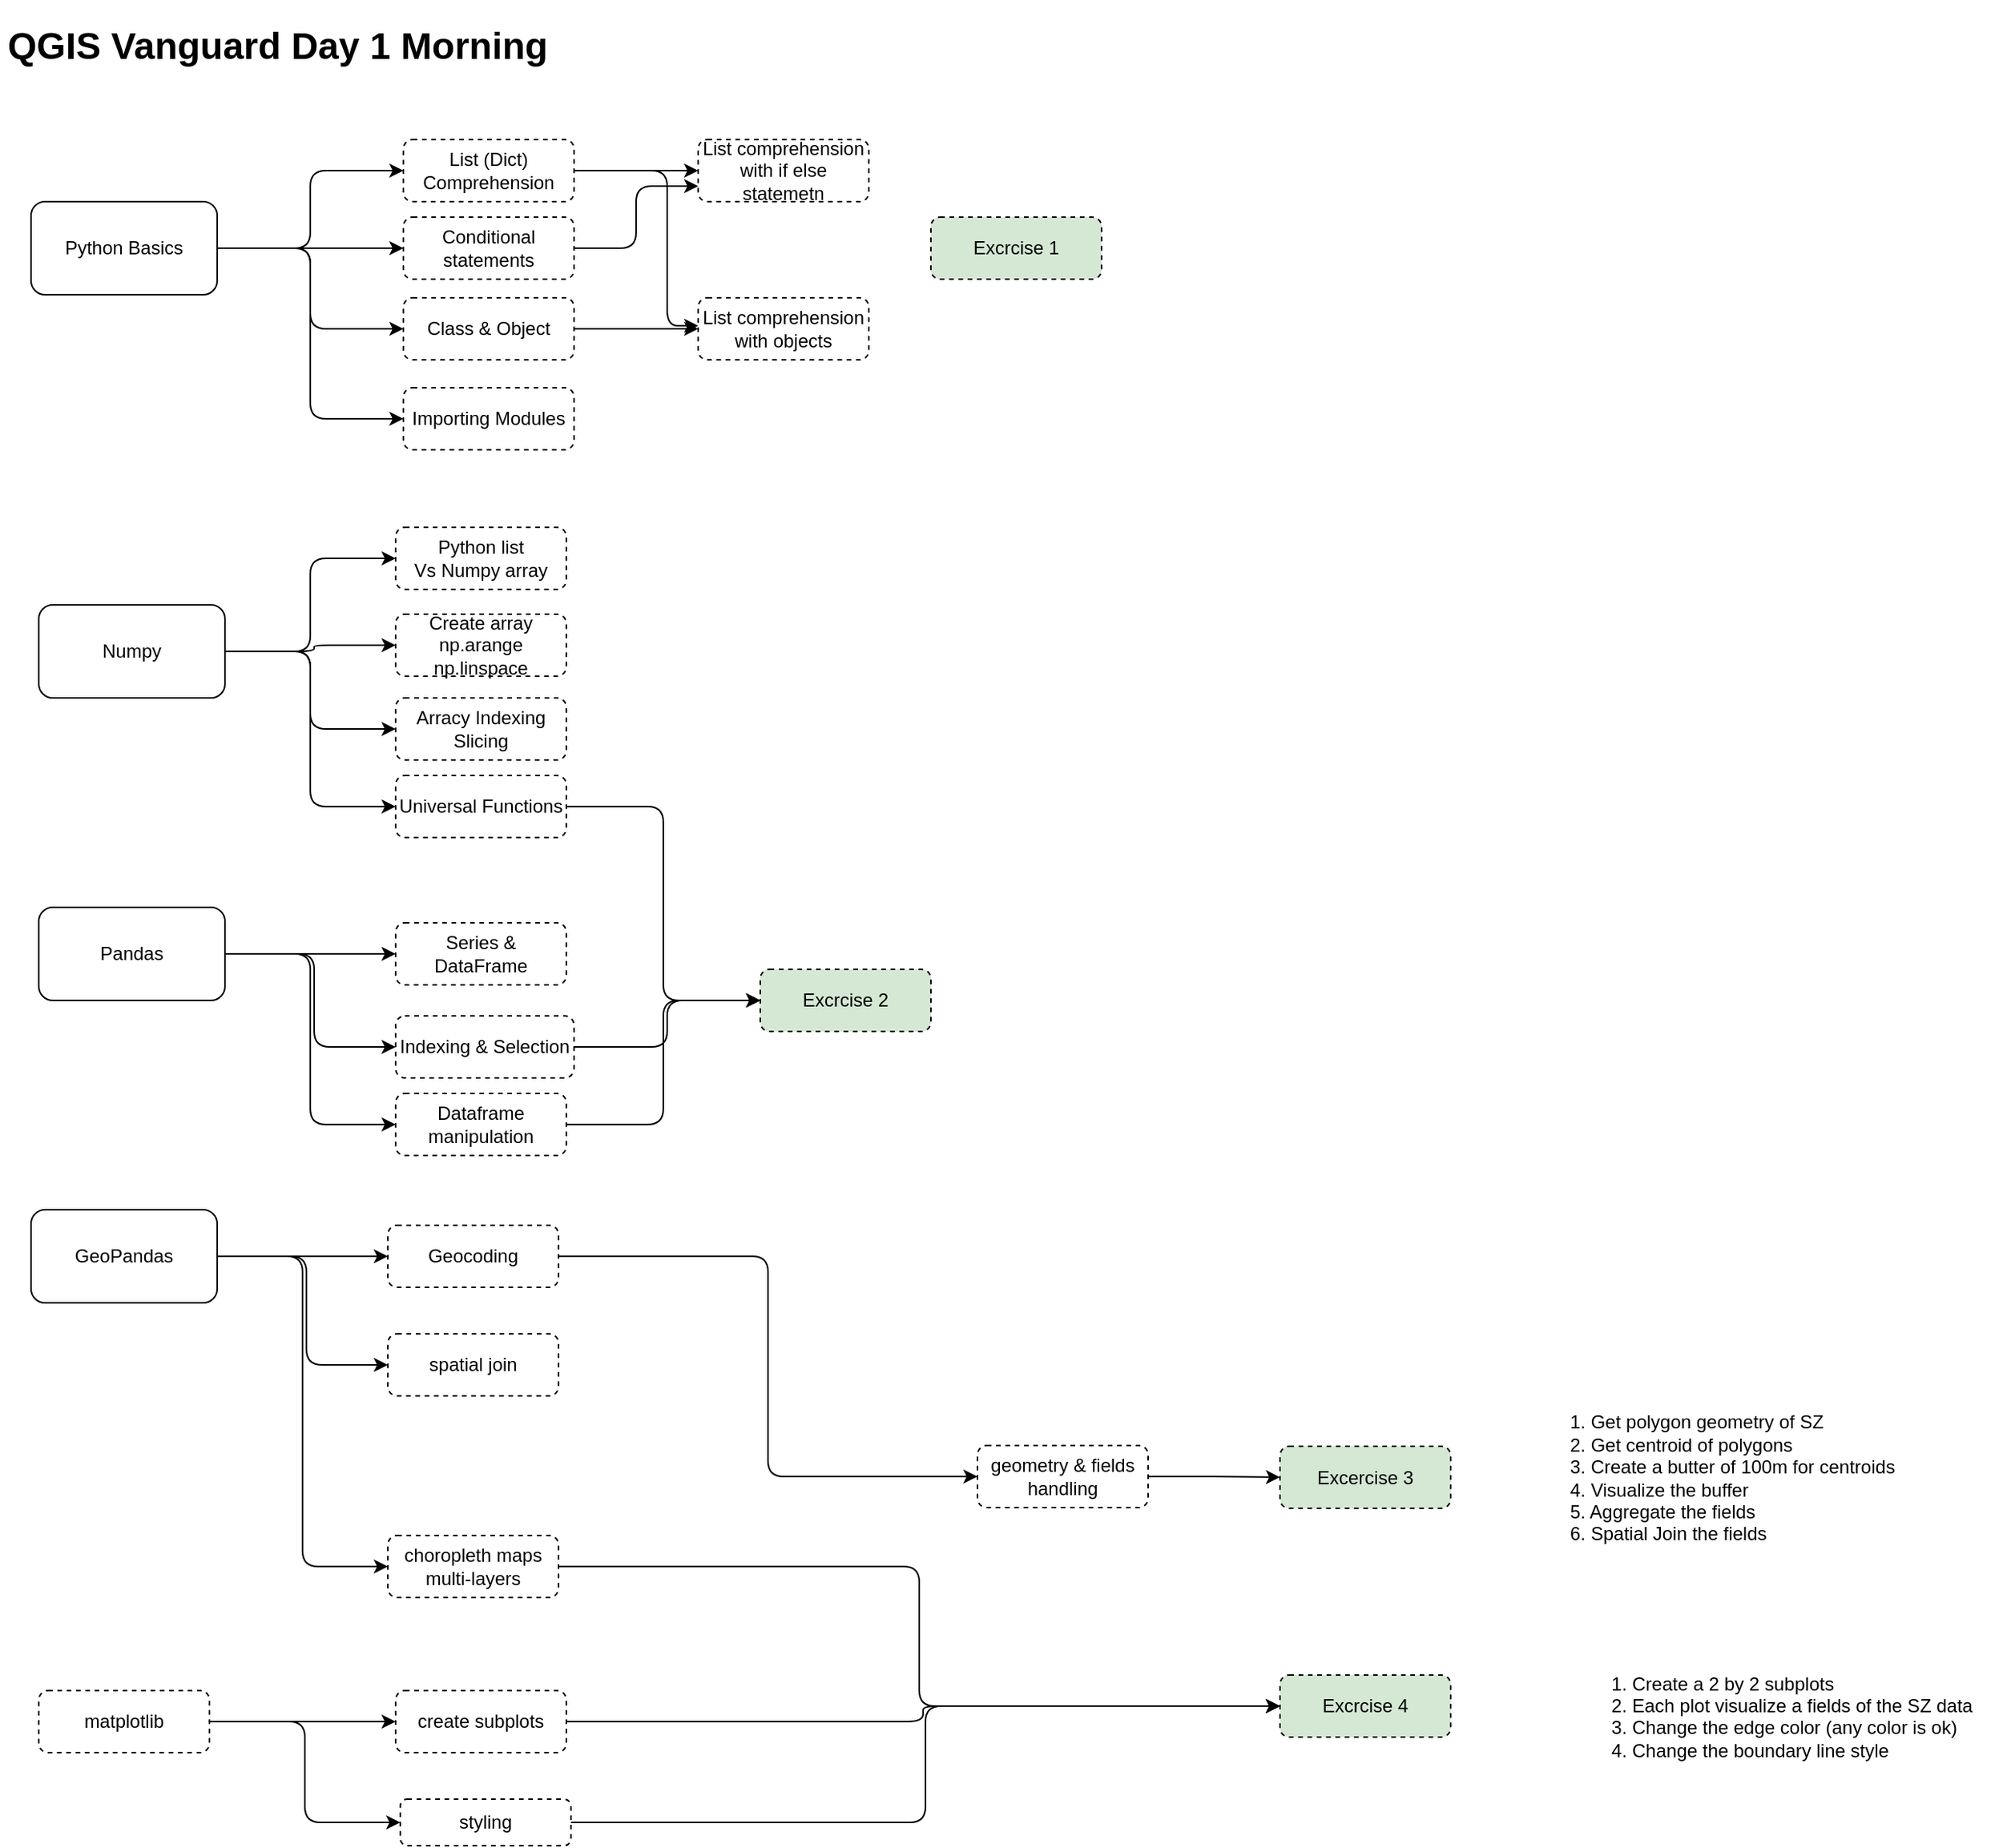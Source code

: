 <mxGraphModel dx="2053" dy="678" grid="1" gridSize="10" guides="1" tooltips="1" connect="1" arrows="1" fold="1" page="1" pageScale="1" pageWidth="850" pageHeight="1100" background="#ffffff"><root><mxCell id="0"/><mxCell id="1" parent="0"/><mxCell id="2" value="&lt;h1&gt;QGIS Vanguard Day 1 Morning&lt;/h1&gt;" style="text;html=1;strokeColor=none;fillColor=none;spacing=5;spacingTop=-20;whiteSpace=wrap;overflow=hidden;rounded=0;" vertex="1" parent="1"><mxGeometry x="40" y="40" width="380" height="40" as="geometry"/></mxCell><mxCell id="4" value="" style="edgeStyle=elbowEdgeStyle;elbow=horizontal;endArrow=classic;html=1;exitX=1;exitY=0.5;entryX=0;entryY=0.5;" edge="1" parent="1" source="10" target="11"><mxGeometry width="50" height="50" relative="1" as="geometry"><mxPoint x="200" y="200" as="sourcePoint"/><mxPoint x="300" y="140" as="targetPoint"/></mxGeometry></mxCell><mxCell id="9" value="" style="edgeStyle=elbowEdgeStyle;elbow=horizontal;endArrow=classic;html=1;exitX=1;exitY=0.5;entryX=0;entryY=0.5;" edge="1" parent="1" source="10" target="12"><mxGeometry width="50" height="50" relative="1" as="geometry"><mxPoint x="200" y="230" as="sourcePoint"/><mxPoint x="300" y="300" as="targetPoint"/><Array as="points"><mxPoint x="240" y="210"/></Array></mxGeometry></mxCell><mxCell id="10" value="Python Basics" style="rounded=1;whiteSpace=wrap;html=1;" vertex="1" parent="1"><mxGeometry x="60" y="160" width="120" height="60" as="geometry"/></mxCell><mxCell id="21" value="" style="edgeStyle=orthogonalEdgeStyle;rounded=0;html=1;jettySize=auto;orthogonalLoop=1;" edge="1" parent="1" source="11" target="20"><mxGeometry relative="1" as="geometry"/></mxCell><mxCell id="11" value="List (Dict) Comprehension" style="rounded=1;whiteSpace=wrap;html=1;dashed=1;" vertex="1" parent="1"><mxGeometry x="300" y="120" width="110" height="40" as="geometry"/></mxCell><mxCell id="20" value="List comprehension with if else statemetn" style="rounded=1;whiteSpace=wrap;html=1;dashed=1;" vertex="1" parent="1"><mxGeometry x="490" y="120" width="110" height="40" as="geometry"/></mxCell><mxCell id="12" value="Class &amp;amp; Object" style="rounded=1;whiteSpace=wrap;html=1;dashed=1;" vertex="1" parent="1"><mxGeometry x="300" y="222" width="110" height="40" as="geometry"/></mxCell><mxCell id="14" value="Importing Modules" style="rounded=1;whiteSpace=wrap;html=1;dashed=1;" vertex="1" parent="1"><mxGeometry x="300" y="280" width="110" height="40" as="geometry"/></mxCell><mxCell id="15" value="" style="edgeStyle=elbowEdgeStyle;elbow=horizontal;endArrow=classic;html=1;exitX=1;exitY=0.5;entryX=0;entryY=0.5;" edge="1" parent="1" source="10" target="14"><mxGeometry width="50" height="50" relative="1" as="geometry"><mxPoint x="180" y="270" as="sourcePoint"/><mxPoint x="300" y="280" as="targetPoint"/><Array as="points"><mxPoint x="240" y="290"/></Array></mxGeometry></mxCell><mxCell id="16" value="Conditional statements" style="rounded=1;whiteSpace=wrap;html=1;dashed=1;" vertex="1" parent="1"><mxGeometry x="300" y="170" width="110" height="40" as="geometry"/></mxCell><mxCell id="17" value="" style="edgeStyle=elbowEdgeStyle;elbow=horizontal;endArrow=classic;html=1;exitX=1;exitY=0.5;" edge="1" parent="1" source="10" target="16"><mxGeometry width="50" height="50" relative="1" as="geometry"><mxPoint x="190" y="200" as="sourcePoint"/><mxPoint x="310" y="240" as="targetPoint"/><Array as="points"><mxPoint x="250" y="220"/></Array></mxGeometry></mxCell><mxCell id="22" value="" style="edgeStyle=elbowEdgeStyle;elbow=horizontal;endArrow=classic;html=1;exitX=1;exitY=0.5;entryX=0;entryY=0.75;" edge="1" parent="1" source="16" target="20"><mxGeometry width="50" height="50" relative="1" as="geometry"><mxPoint x="520" y="210" as="sourcePoint"/><mxPoint x="640" y="210" as="targetPoint"/><Array as="points"><mxPoint x="450" y="190"/></Array></mxGeometry></mxCell><mxCell id="23" value="List comprehension with objects" style="rounded=1;whiteSpace=wrap;html=1;dashed=1;" vertex="1" parent="1"><mxGeometry x="490" y="222" width="110" height="40" as="geometry"/></mxCell><mxCell id="24" value="" style="edgeStyle=elbowEdgeStyle;elbow=horizontal;endArrow=classic;html=1;exitX=1;exitY=0.5;entryX=0;entryY=0.5;" edge="1" parent="1" source="12" target="23"><mxGeometry width="50" height="50" relative="1" as="geometry"><mxPoint x="420" y="200" as="sourcePoint"/><mxPoint x="500" y="160" as="targetPoint"/><Array as="points"><mxPoint x="460" y="230"/></Array></mxGeometry></mxCell><mxCell id="25" value="" style="edgeStyle=elbowEdgeStyle;elbow=horizontal;endArrow=classic;html=1;" edge="1" parent="1"><mxGeometry width="50" height="50" relative="1" as="geometry"><mxPoint x="410" y="140" as="sourcePoint"/><mxPoint x="490" y="240" as="targetPoint"/><Array as="points"><mxPoint x="470" y="240"/></Array></mxGeometry></mxCell><mxCell id="26" value="Numpy" style="rounded=1;whiteSpace=wrap;html=1;" vertex="1" parent="1"><mxGeometry x="65" y="420" width="120" height="60" as="geometry"/></mxCell><mxCell id="27" value="Python list&lt;div&gt;Vs Numpy array&lt;/div&gt;" style="rounded=1;whiteSpace=wrap;html=1;dashed=1;" vertex="1" parent="1"><mxGeometry x="295" y="370" width="110" height="40" as="geometry"/></mxCell><mxCell id="32" value="Create array np.arange&lt;div&gt;np.linspace&lt;/div&gt;" style="rounded=1;whiteSpace=wrap;html=1;dashed=1;" vertex="1" parent="1"><mxGeometry x="295" y="426" width="110" height="40" as="geometry"/></mxCell><mxCell id="30" value="" style="edgeStyle=elbowEdgeStyle;elbow=horizontal;endArrow=classic;html=1;exitX=1;exitY=0.5;entryX=0;entryY=0.5;" edge="1" parent="1" source="26" target="27"><mxGeometry width="50" height="50" relative="1" as="geometry"><mxPoint x="185" y="190" as="sourcePoint"/><mxPoint x="305" y="140" as="targetPoint"/></mxGeometry></mxCell><mxCell id="34" value="Arracy Indexing&lt;div&gt;Slicing&lt;/div&gt;" style="rounded=1;whiteSpace=wrap;html=1;dashed=1;" vertex="1" parent="1"><mxGeometry x="295" y="480" width="110" height="40" as="geometry"/></mxCell><mxCell id="35" value="Universal Functions" style="rounded=1;whiteSpace=wrap;html=1;dashed=1;" vertex="1" parent="1"><mxGeometry x="295" y="530" width="110" height="40" as="geometry"/></mxCell><mxCell id="36" value="" style="edgeStyle=elbowEdgeStyle;elbow=horizontal;endArrow=classic;html=1;entryX=0;entryY=0.5;" edge="1" parent="1" target="32"><mxGeometry width="50" height="50" relative="1" as="geometry"><mxPoint x="190" y="450" as="sourcePoint"/><mxPoint x="305" y="400" as="targetPoint"/></mxGeometry></mxCell><mxCell id="37" value="" style="edgeStyle=elbowEdgeStyle;elbow=horizontal;endArrow=classic;html=1;exitX=1;exitY=0.5;entryX=0;entryY=0.5;" edge="1" parent="1" source="26" target="34"><mxGeometry width="50" height="50" relative="1" as="geometry"><mxPoint x="205" y="410" as="sourcePoint"/><mxPoint x="315" y="410" as="targetPoint"/></mxGeometry></mxCell><mxCell id="38" value="" style="edgeStyle=elbowEdgeStyle;elbow=horizontal;endArrow=classic;html=1;exitX=1;exitY=0.5;entryX=0;entryY=0.5;" edge="1" parent="1" source="26" target="35"><mxGeometry width="50" height="50" relative="1" as="geometry"><mxPoint x="215" y="420" as="sourcePoint"/><mxPoint x="325" y="420" as="targetPoint"/></mxGeometry></mxCell><mxCell id="39" value="Pandas" style="rounded=1;whiteSpace=wrap;html=1;" vertex="1" parent="1"><mxGeometry x="65" y="615" width="120" height="60" as="geometry"/></mxCell><mxCell id="40" value="Series &amp;amp; DataFrame" style="rounded=1;whiteSpace=wrap;html=1;dashed=1;" vertex="1" parent="1"><mxGeometry x="295" y="625" width="110" height="40" as="geometry"/></mxCell><mxCell id="41" value="Indexing &amp;amp; Selection" style="rounded=1;whiteSpace=wrap;html=1;dashed=1;" vertex="1" parent="1"><mxGeometry x="295" y="685" width="115" height="40" as="geometry"/></mxCell><mxCell id="42" value="" style="edgeStyle=elbowEdgeStyle;elbow=horizontal;endArrow=classic;html=1;exitX=1;exitY=0.5;entryX=0;entryY=0.5;" edge="1" source="39" target="40" parent="1"><mxGeometry width="50" height="50" relative="1" as="geometry"><mxPoint x="185" y="445" as="sourcePoint"/><mxPoint x="305" y="395" as="targetPoint"/></mxGeometry></mxCell><mxCell id="43" value="Dataframe manipulation" style="rounded=1;whiteSpace=wrap;html=1;dashed=1;" vertex="1" parent="1"><mxGeometry x="295" y="735" width="110" height="40" as="geometry"/></mxCell><mxCell id="49" value="Excrcise 2" style="rounded=1;whiteSpace=wrap;html=1;dashed=1;fillColor=#D5E8D4;" vertex="1" parent="1"><mxGeometry x="530" y="655" width="110" height="40" as="geometry"/></mxCell><mxCell id="45" value="" style="edgeStyle=elbowEdgeStyle;elbow=horizontal;endArrow=classic;html=1;entryX=0;entryY=0.5;" edge="1" target="41" parent="1"><mxGeometry width="50" height="50" relative="1" as="geometry"><mxPoint x="190" y="645" as="sourcePoint"/><mxPoint x="305" y="655" as="targetPoint"/></mxGeometry></mxCell><mxCell id="46" value="" style="edgeStyle=elbowEdgeStyle;elbow=horizontal;endArrow=classic;html=1;exitX=1;exitY=0.5;entryX=0;entryY=0.5;" edge="1" source="39" target="43" parent="1"><mxGeometry width="50" height="50" relative="1" as="geometry"><mxPoint x="205" y="665" as="sourcePoint"/><mxPoint x="315" y="665" as="targetPoint"/></mxGeometry></mxCell><mxCell id="51" value="" style="edgeStyle=elbowEdgeStyle;elbow=horizontal;endArrow=classic;html=1;exitX=1;exitY=0.5;entryX=0;entryY=0.5;" edge="1" parent="1" source="41" target="49"><mxGeometry width="50" height="50" relative="1" as="geometry"><mxPoint x="639.529" y="569.941" as="sourcePoint"/><mxPoint x="748.941" y="680.529" as="targetPoint"/></mxGeometry></mxCell><mxCell id="52" value="" style="edgeStyle=elbowEdgeStyle;elbow=horizontal;endArrow=classic;html=1;exitX=1;exitY=0.5;entryX=0;entryY=0.5;" edge="1" parent="1" source="35" target="49"><mxGeometry width="50" height="50" relative="1" as="geometry"><mxPoint x="429.647" y="714.941" as="sourcePoint"/><mxPoint x="530" y="760" as="targetPoint"/></mxGeometry></mxCell><mxCell id="53" value="" style="edgeStyle=elbowEdgeStyle;elbow=horizontal;endArrow=classic;html=1;exitX=1;exitY=0.5;entryX=0;entryY=0.5;" edge="1" parent="1" source="43" target="49"><mxGeometry width="50" height="50" relative="1" as="geometry"><mxPoint x="429.647" y="714.941" as="sourcePoint"/><mxPoint x="530" y="680" as="targetPoint"/></mxGeometry></mxCell><mxCell id="54" value="GeoPandas" style="rounded=1;whiteSpace=wrap;html=1;" vertex="1" parent="1"><mxGeometry x="60" y="810" width="120" height="60" as="geometry"/></mxCell><mxCell id="55" value="Geocoding" style="rounded=1;whiteSpace=wrap;html=1;dashed=1;" vertex="1" parent="1"><mxGeometry x="290" y="820" width="110" height="40" as="geometry"/></mxCell><mxCell id="56" value="spatial join" style="rounded=1;whiteSpace=wrap;html=1;dashed=1;" vertex="1" parent="1"><mxGeometry x="290" y="890" width="110" height="40" as="geometry"/></mxCell><mxCell id="59" value="" style="edgeStyle=orthogonalEdgeStyle;rounded=0;html=1;jettySize=auto;orthogonalLoop=1;" edge="1" parent="1" source="57" target="58"><mxGeometry relative="1" as="geometry"/></mxCell><mxCell id="72" value="Excrcise 4" style="rounded=1;whiteSpace=wrap;html=1;dashed=1;fillColor=#D5E8D4;" vertex="1" parent="1"><mxGeometry x="865" y="1110" width="110" height="40" as="geometry"/></mxCell><mxCell id="60" value="choropleth maps&lt;div&gt;multi-layers&lt;/div&gt;" style="rounded=1;whiteSpace=wrap;html=1;dashed=1;" vertex="1" parent="1"><mxGeometry x="290" y="1020" width="110" height="40" as="geometry"/></mxCell><mxCell id="61" value="" style="edgeStyle=elbowEdgeStyle;elbow=horizontal;endArrow=classic;html=1;exitX=1;exitY=0.5;entryX=0;entryY=0.5;" edge="1" parent="1" source="54" target="55"><mxGeometry width="50" height="50" relative="1" as="geometry"><mxPoint x="180" y="860" as="sourcePoint"/><mxPoint x="290" y="860" as="targetPoint"/></mxGeometry></mxCell><mxCell id="62" value="" style="edgeStyle=elbowEdgeStyle;elbow=horizontal;endArrow=classic;html=1;entryX=0;entryY=0.5;" edge="1" parent="1" target="56"><mxGeometry width="50" height="50" relative="1" as="geometry"><mxPoint x="185" y="840" as="sourcePoint"/><mxPoint x="300" y="870" as="targetPoint"/></mxGeometry></mxCell><mxCell id="63" value="" style="edgeStyle=elbowEdgeStyle;elbow=horizontal;endArrow=classic;html=1;entryX=0;entryY=0.5;" edge="1" parent="1" target="57"><mxGeometry width="50" height="50" relative="1" as="geometry"><mxPoint x="400" y="840" as="sourcePoint"/><mxPoint x="310" y="880" as="targetPoint"/></mxGeometry></mxCell><mxCell id="64" value="" style="edgeStyle=elbowEdgeStyle;elbow=horizontal;endArrow=classic;html=1;exitX=1;exitY=0.5;entryX=0;entryY=0.5;" edge="1" parent="1" source="54" target="60"><mxGeometry width="50" height="50" relative="1" as="geometry"><mxPoint x="210" y="890" as="sourcePoint"/><mxPoint x="320" y="890" as="targetPoint"/></mxGeometry></mxCell><mxCell id="67" value="matplotlib" style="rounded=1;whiteSpace=wrap;html=1;dashed=1;" vertex="1" parent="1"><mxGeometry x="65" y="1120" width="110" height="40" as="geometry"/></mxCell><mxCell id="68" value="create subplots" style="rounded=1;whiteSpace=wrap;html=1;dashed=1;" vertex="1" parent="1"><mxGeometry x="295" y="1120" width="110" height="40" as="geometry"/></mxCell><mxCell id="69" value="styling" style="rounded=1;whiteSpace=wrap;html=1;dashed=1;" vertex="1" parent="1"><mxGeometry x="298" y="1190" width="110" height="30" as="geometry"/></mxCell><mxCell id="70" value="" style="edgeStyle=elbowEdgeStyle;elbow=horizontal;endArrow=classic;html=1;exitX=1;exitY=0.5;entryX=0;entryY=0.5;" edge="1" parent="1" source="67" target="68"><mxGeometry width="50" height="50" relative="1" as="geometry"><mxPoint x="240" y="1170" as="sourcePoint"/><mxPoint x="350" y="1370" as="targetPoint"/></mxGeometry></mxCell><mxCell id="71" value="" style="edgeStyle=elbowEdgeStyle;elbow=horizontal;endArrow=classic;html=1;exitX=1;exitY=0.5;entryX=0;entryY=0.5;" edge="1" parent="1" source="67" target="69"><mxGeometry width="50" height="50" relative="1" as="geometry"><mxPoint x="185" y="1150" as="sourcePoint"/><mxPoint x="305" y="1150" as="targetPoint"/></mxGeometry></mxCell><mxCell id="74" value="Excrcise 1" style="rounded=1;whiteSpace=wrap;html=1;dashed=1;fillColor=#D5E8D4;" vertex="1" parent="1"><mxGeometry x="640" y="170" width="110" height="40" as="geometry"/></mxCell><mxCell id="75" value="" style="edgeStyle=elbowEdgeStyle;elbow=horizontal;endArrow=classic;html=1;exitX=1;exitY=0.5;entryX=0;entryY=0.5;" edge="1" parent="1" source="60" target="72"><mxGeometry width="50" height="50" relative="1" as="geometry"><mxPoint x="490" y="1159" as="sourcePoint"/><mxPoint x="610" y="1159" as="targetPoint"/></mxGeometry></mxCell><mxCell id="76" value="" style="edgeStyle=elbowEdgeStyle;elbow=horizontal;endArrow=classic;html=1;exitX=1;exitY=0.5;entryX=0;entryY=0.5;" edge="1" parent="1" source="68" target="72"><mxGeometry width="50" height="50" relative="1" as="geometry"><mxPoint x="410" y="1050" as="sourcePoint"/><mxPoint x="490" y="1110" as="targetPoint"/></mxGeometry></mxCell><mxCell id="77" value="" style="edgeStyle=elbowEdgeStyle;elbow=horizontal;endArrow=classic;html=1;exitX=1;exitY=0.5;entryX=0;entryY=0.5;" edge="1" parent="1" source="69" target="72"><mxGeometry width="50" height="50" relative="1" as="geometry"><mxPoint x="443" y="1170" as="sourcePoint"/><mxPoint x="518" y="1130" as="targetPoint"/></mxGeometry></mxCell><mxCell id="78" value="1. Get polygon geometry of SZ&lt;div&gt;2.&amp;nbsp;&lt;span style=&quot;letter-spacing: 0px&quot;&gt;Get centroid of polygons&lt;/span&gt;&lt;/div&gt;&lt;div&gt;&lt;span style=&quot;letter-spacing: 0px&quot;&gt;3. Create a butter of 100m for centroids&lt;/span&gt;&lt;/div&gt;&lt;div&gt;&lt;span style=&quot;letter-spacing: 0px&quot;&gt;4. Visualize the buffer&amp;nbsp;&lt;/span&gt;&lt;/div&gt;&lt;div&gt;&lt;span style=&quot;letter-spacing: 0px&quot;&gt;5. Aggregate the fields&lt;/span&gt;&lt;/div&gt;&lt;div&gt;&lt;span style=&quot;letter-spacing: 0px&quot;&gt;6. Spatial Join the fields&lt;/span&gt;&lt;/div&gt;" style="text;html=1;strokeColor=none;fillColor=none;align=left;verticalAlign=middle;whiteSpace=wrap;rounded=0;dashed=1;" vertex="1" parent="1"><mxGeometry x="1050" y="950" width="240" height="65" as="geometry"/></mxCell><mxCell id="80" value="&lt;ol&gt;&lt;li&gt;Create a 2 by 2 subplots&lt;/li&gt;&lt;li&gt;Each plot visualize a fields of the SZ data&lt;/li&gt;&lt;li&gt;Change the edge color (any color is ok)&lt;/li&gt;&lt;li&gt;Change the boundary line style&lt;/li&gt;&lt;/ol&gt;&lt;div&gt;&lt;br&gt;&lt;/div&gt;" style="text;html=1;strokeColor=none;fillColor=none;align=left;verticalAlign=middle;whiteSpace=wrap;rounded=0;dashed=1;" vertex="1" parent="1"><mxGeometry x="1050" y="1097" width="280" height="93" as="geometry"/></mxCell><mxCell id="57" value="geometry &amp;amp; fields handling" style="rounded=1;whiteSpace=wrap;html=1;dashed=1;" vertex="1" parent="1"><mxGeometry x="670" y="962" width="110" height="40" as="geometry"/></mxCell><mxCell id="58" value="&lt;div&gt;Excercise 3&lt;/div&gt;" style="rounded=1;whiteSpace=wrap;html=1;dashed=1;fillColor=#D5E8D4;" vertex="1" parent="1"><mxGeometry x="865" y="962.5" width="110" height="40" as="geometry"/></mxCell></root></mxGraphModel>